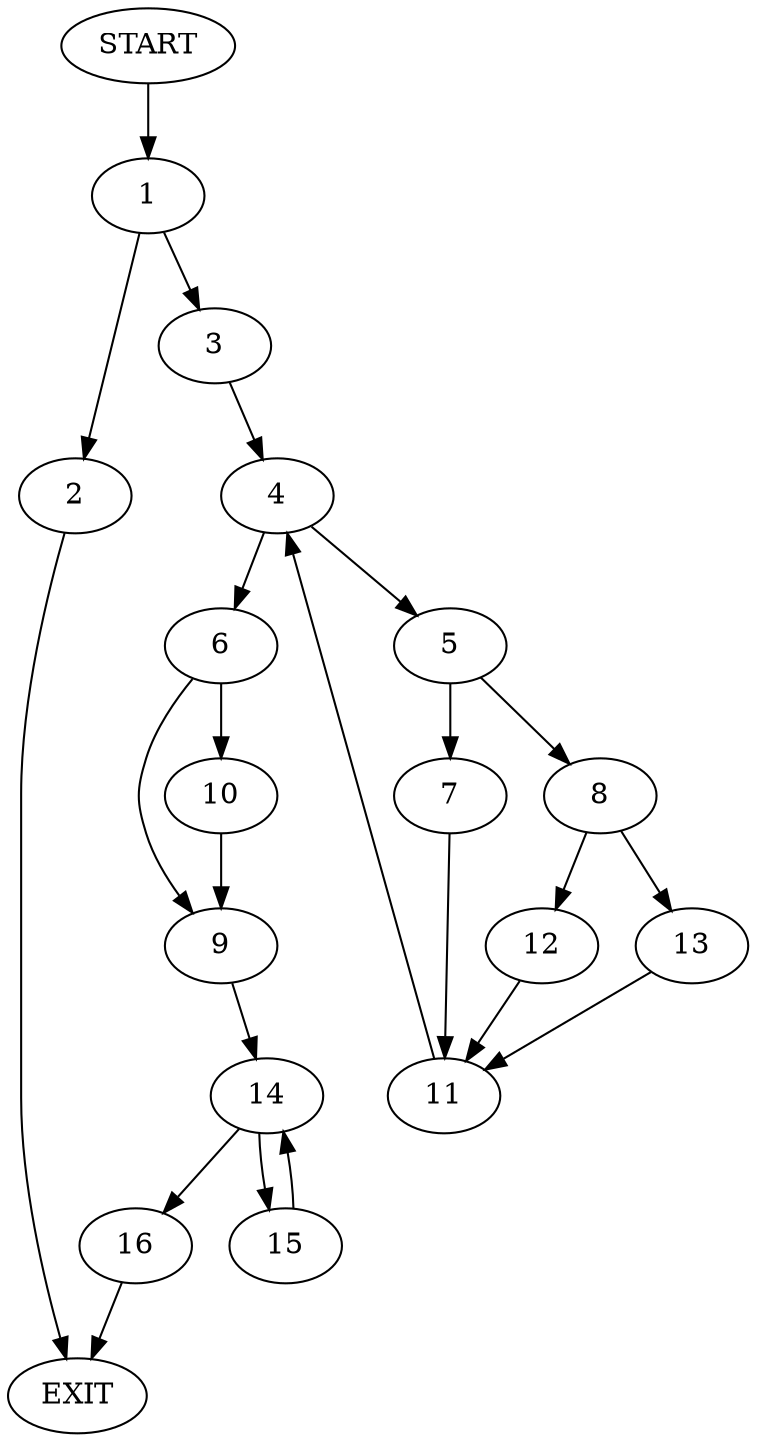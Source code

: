 digraph {
0 [label="START"]
17 [label="EXIT"]
0 -> 1
1 -> 2
1 -> 3
2 -> 17
3 -> 4
4 -> 5
4 -> 6
5 -> 7
5 -> 8
6 -> 9
6 -> 10
7 -> 11
8 -> 12
8 -> 13
11 -> 4
12 -> 11
13 -> 11
10 -> 9
9 -> 14
14 -> 15
14 -> 16
15 -> 14
16 -> 17
}
